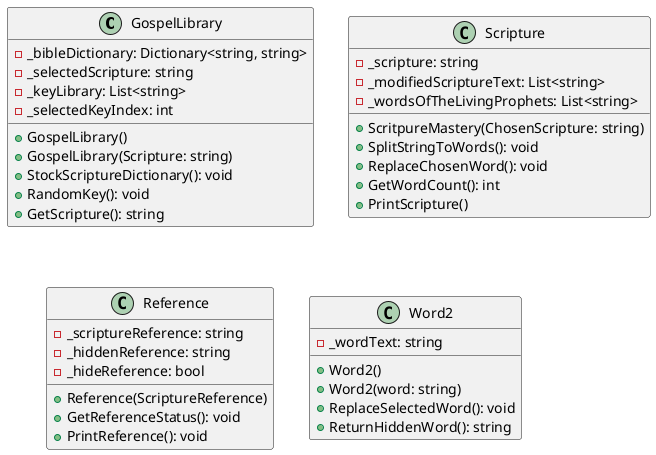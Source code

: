 @startuml None
'GospelLibrary class
'Attributes:
GospelLibrary : -_bibleDictionary: Dictionary<string, string>
GospelLibrary : -_selectedScripture: string
GospelLibrary : -_keyLibrary: List<string>
GospelLibrary : -_selectedKeyIndex: int

'Constructors:
GospelLibrary : +GospelLibrary()
GospelLibrary : +GospelLibrary(Scripture: string)

'Methods
GospelLibrary : +StockScriptureDictionary(): void
GospelLibrary : +RandomKey(): void
GospelLibrary : +GetScripture(): string



'Scripture class
'Attributes:
Scripture : -_scripture: string
Scripture : -_modifiedScriptureText: List<string>
Scripture : -_wordsOfTheLivingProphets: List<string>

'Constructors:
Scripture : +ScritpureMastery(ChosenScripture: string)

'Methods:
Scripture : +SplitStringToWords(): void
Scripture : +ReplaceChosenWord(): void
Scripture : +GetWordCount(): int
Scripture : +PrintScripture()


'Reference class
'Attributes:
Reference : -_scriptureReference: string
Reference : -_hiddenReference: string
Reference : -_hideReference: bool

'Constructors:
Reference : +Reference(ScriptureReference)

'Methods:
Reference : +GetReferenceStatus(): void
' Reference : +HideReference(ReferenceIsHidden: bool): void
Reference : +PrintReference(): void



' 'Word class
' ' Attributes:
' Word : -_wordPosition: int

' ' constructors:
' Word : +Word()

' ' Methods:
' Word : +RandomlySelectedHiddenWord(ListLength: int): void
' Word : +ReturnHiddenWordIndex(): int
' ' Word : +SetWordStatus(): void



' Word2 class
' Attributes
' Word2 : -_hiddenStatus: bool
Word2 : -_wordText: string

' Constructors:
Word2 : +Word2()
Word2 : +Word2(word: string)

'Methods:
Word2 : +ReplaceSelectedWord(): void
Word2 : +ReturnHiddenWord(): string
@enduml

